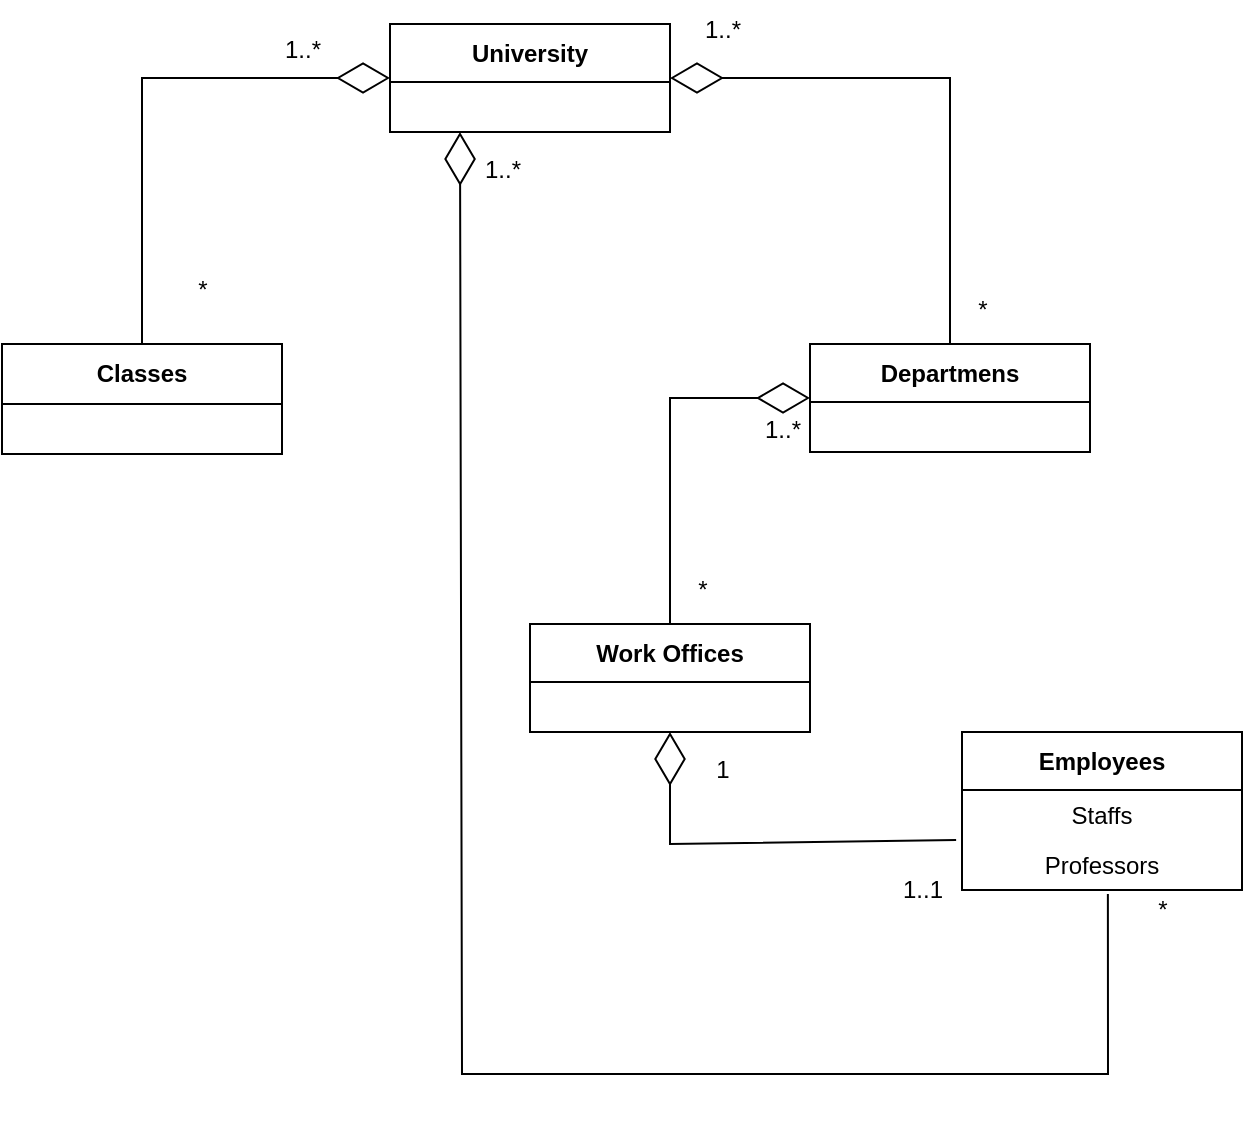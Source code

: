 <mxfile version="22.1.4" type="device">
  <diagram id="C5RBs43oDa-KdzZeNtuy" name="Page-1">
    <mxGraphModel dx="792" dy="1180" grid="1" gridSize="10" guides="1" tooltips="1" connect="1" arrows="1" fold="1" page="1" pageScale="1" pageWidth="827" pageHeight="1169" math="0" shadow="0">
      <root>
        <mxCell id="WIyWlLk6GJQsqaUBKTNV-0" />
        <mxCell id="WIyWlLk6GJQsqaUBKTNV-1" parent="WIyWlLk6GJQsqaUBKTNV-0" />
        <mxCell id="zOvtye-YAepDupUO4kSK-0" value="University" style="swimlane;fontStyle=1;align=center;verticalAlign=middle;childLayout=stackLayout;horizontal=1;startSize=29;horizontalStack=0;resizeParent=1;resizeParentMax=0;resizeLast=0;collapsible=0;marginBottom=0;html=1;whiteSpace=wrap;" vertex="1" parent="WIyWlLk6GJQsqaUBKTNV-1">
          <mxGeometry x="344" y="60" width="140" height="54" as="geometry" />
        </mxCell>
        <mxCell id="zOvtye-YAepDupUO4kSK-3" value="Classes" style="swimlane;fontStyle=1;align=center;verticalAlign=middle;childLayout=stackLayout;horizontal=1;startSize=30;horizontalStack=0;resizeParent=1;resizeParentMax=0;resizeLast=0;collapsible=0;marginBottom=0;html=1;whiteSpace=wrap;" vertex="1" parent="WIyWlLk6GJQsqaUBKTNV-1">
          <mxGeometry x="150" y="220" width="140" height="55" as="geometry" />
        </mxCell>
        <mxCell id="zOvtye-YAepDupUO4kSK-6" value="Departmens" style="swimlane;fontStyle=1;align=center;verticalAlign=middle;childLayout=stackLayout;horizontal=1;startSize=29;horizontalStack=0;resizeParent=1;resizeParentMax=0;resizeLast=0;collapsible=0;marginBottom=0;html=1;whiteSpace=wrap;" vertex="1" parent="WIyWlLk6GJQsqaUBKTNV-1">
          <mxGeometry x="554" y="220" width="140" height="54" as="geometry" />
        </mxCell>
        <mxCell id="zOvtye-YAepDupUO4kSK-9" value="Work Offices" style="swimlane;fontStyle=1;align=center;verticalAlign=middle;childLayout=stackLayout;horizontal=1;startSize=29;horizontalStack=0;resizeParent=1;resizeParentMax=0;resizeLast=0;collapsible=0;marginBottom=0;html=1;whiteSpace=wrap;" vertex="1" parent="WIyWlLk6GJQsqaUBKTNV-1">
          <mxGeometry x="414" y="360" width="140" height="54" as="geometry" />
        </mxCell>
        <mxCell id="zOvtye-YAepDupUO4kSK-12" value="Employees" style="swimlane;fontStyle=1;align=center;verticalAlign=middle;childLayout=stackLayout;horizontal=1;startSize=29;horizontalStack=0;resizeParent=1;resizeParentMax=0;resizeLast=0;collapsible=0;marginBottom=0;html=1;whiteSpace=wrap;" vertex="1" parent="WIyWlLk6GJQsqaUBKTNV-1">
          <mxGeometry x="630" y="414" width="140" height="79" as="geometry" />
        </mxCell>
        <mxCell id="zOvtye-YAepDupUO4kSK-13" value="Staffs" style="text;html=1;strokeColor=none;fillColor=none;align=center;verticalAlign=middle;spacingLeft=4;spacingRight=4;overflow=hidden;rotatable=0;points=[[0,0.5],[1,0.5]];portConstraint=eastwest;whiteSpace=wrap;" vertex="1" parent="zOvtye-YAepDupUO4kSK-12">
          <mxGeometry y="29" width="140" height="25" as="geometry" />
        </mxCell>
        <mxCell id="zOvtye-YAepDupUO4kSK-14" value="Professors" style="text;html=1;strokeColor=none;fillColor=none;align=center;verticalAlign=middle;spacingLeft=4;spacingRight=4;overflow=hidden;rotatable=0;points=[[0,0.5],[1,0.5]];portConstraint=eastwest;whiteSpace=wrap;" vertex="1" parent="zOvtye-YAepDupUO4kSK-12">
          <mxGeometry y="54" width="140" height="25" as="geometry" />
        </mxCell>
        <mxCell id="zOvtye-YAepDupUO4kSK-15" value="" style="endArrow=diamondThin;endFill=0;endSize=24;html=1;rounded=0;entryX=0;entryY=0.5;entryDx=0;entryDy=0;exitX=0.5;exitY=0;exitDx=0;exitDy=0;" edge="1" parent="WIyWlLk6GJQsqaUBKTNV-1" source="zOvtye-YAepDupUO4kSK-9" target="zOvtye-YAepDupUO4kSK-6">
          <mxGeometry width="160" relative="1" as="geometry">
            <mxPoint x="404" y="310" as="sourcePoint" />
            <mxPoint x="564" y="310" as="targetPoint" />
            <Array as="points">
              <mxPoint x="484" y="247" />
            </Array>
          </mxGeometry>
        </mxCell>
        <mxCell id="zOvtye-YAepDupUO4kSK-16" value="" style="endArrow=diamondThin;endFill=0;endSize=24;html=1;rounded=0;entryX=0.5;entryY=1;entryDx=0;entryDy=0;exitX=-0.021;exitY=1;exitDx=0;exitDy=0;exitPerimeter=0;" edge="1" parent="WIyWlLk6GJQsqaUBKTNV-1" source="zOvtye-YAepDupUO4kSK-13" target="zOvtye-YAepDupUO4kSK-9">
          <mxGeometry width="160" relative="1" as="geometry">
            <mxPoint x="484" y="480" as="sourcePoint" />
            <mxPoint x="610" y="480" as="targetPoint" />
            <Array as="points">
              <mxPoint x="484" y="470" />
            </Array>
          </mxGeometry>
        </mxCell>
        <mxCell id="zOvtye-YAepDupUO4kSK-17" value="" style="endArrow=diamondThin;endFill=0;endSize=24;html=1;rounded=0;entryX=1;entryY=0.5;entryDx=0;entryDy=0;exitX=0.5;exitY=0;exitDx=0;exitDy=0;" edge="1" parent="WIyWlLk6GJQsqaUBKTNV-1" source="zOvtye-YAepDupUO4kSK-6" target="zOvtye-YAepDupUO4kSK-0">
          <mxGeometry width="160" relative="1" as="geometry">
            <mxPoint x="534" y="160" as="sourcePoint" />
            <mxPoint x="694" y="160" as="targetPoint" />
            <Array as="points">
              <mxPoint x="624" y="87" />
            </Array>
          </mxGeometry>
        </mxCell>
        <mxCell id="zOvtye-YAepDupUO4kSK-18" value="" style="endArrow=diamondThin;endFill=0;endSize=24;html=1;rounded=0;entryX=0;entryY=0.5;entryDx=0;entryDy=0;exitX=0.5;exitY=0;exitDx=0;exitDy=0;" edge="1" parent="WIyWlLk6GJQsqaUBKTNV-1" source="zOvtye-YAepDupUO4kSK-3" target="zOvtye-YAepDupUO4kSK-0">
          <mxGeometry width="160" relative="1" as="geometry">
            <mxPoint x="150" y="150" as="sourcePoint" />
            <mxPoint x="310" y="150" as="targetPoint" />
            <Array as="points">
              <mxPoint x="220" y="87" />
            </Array>
          </mxGeometry>
        </mxCell>
        <mxCell id="zOvtye-YAepDupUO4kSK-19" value="1..1" style="text;html=1;align=center;verticalAlign=middle;resizable=0;points=[];autosize=1;strokeColor=none;fillColor=none;" vertex="1" parent="WIyWlLk6GJQsqaUBKTNV-1">
          <mxGeometry x="590" y="478" width="40" height="30" as="geometry" />
        </mxCell>
        <mxCell id="zOvtye-YAepDupUO4kSK-20" value="1..*" style="text;html=1;align=center;verticalAlign=middle;resizable=0;points=[];autosize=1;strokeColor=none;fillColor=none;" vertex="1" parent="WIyWlLk6GJQsqaUBKTNV-1">
          <mxGeometry x="520" y="248" width="40" height="30" as="geometry" />
        </mxCell>
        <mxCell id="zOvtye-YAepDupUO4kSK-21" value="*" style="text;html=1;align=center;verticalAlign=middle;resizable=0;points=[];autosize=1;strokeColor=none;fillColor=none;" vertex="1" parent="WIyWlLk6GJQsqaUBKTNV-1">
          <mxGeometry x="485" y="328" width="30" height="30" as="geometry" />
        </mxCell>
        <mxCell id="zOvtye-YAepDupUO4kSK-22" value="1&lt;br&gt;" style="text;html=1;align=center;verticalAlign=middle;resizable=0;points=[];autosize=1;strokeColor=none;fillColor=none;" vertex="1" parent="WIyWlLk6GJQsqaUBKTNV-1">
          <mxGeometry x="495" y="418" width="30" height="30" as="geometry" />
        </mxCell>
        <mxCell id="zOvtye-YAepDupUO4kSK-23" value="1..*" style="text;html=1;align=center;verticalAlign=middle;resizable=0;points=[];autosize=1;strokeColor=none;fillColor=none;" vertex="1" parent="WIyWlLk6GJQsqaUBKTNV-1">
          <mxGeometry x="490" y="48" width="40" height="30" as="geometry" />
        </mxCell>
        <mxCell id="zOvtye-YAepDupUO4kSK-24" value="*" style="text;html=1;align=center;verticalAlign=middle;resizable=0;points=[];autosize=1;strokeColor=none;fillColor=none;" vertex="1" parent="WIyWlLk6GJQsqaUBKTNV-1">
          <mxGeometry x="625" y="188" width="30" height="30" as="geometry" />
        </mxCell>
        <mxCell id="zOvtye-YAepDupUO4kSK-25" value="1..*" style="text;html=1;align=center;verticalAlign=middle;resizable=0;points=[];autosize=1;strokeColor=none;fillColor=none;" vertex="1" parent="WIyWlLk6GJQsqaUBKTNV-1">
          <mxGeometry x="280" y="58" width="40" height="30" as="geometry" />
        </mxCell>
        <mxCell id="zOvtye-YAepDupUO4kSK-26" value="*" style="text;html=1;align=center;verticalAlign=middle;resizable=0;points=[];autosize=1;strokeColor=none;fillColor=none;" vertex="1" parent="WIyWlLk6GJQsqaUBKTNV-1">
          <mxGeometry x="235" y="178" width="30" height="30" as="geometry" />
        </mxCell>
        <mxCell id="zOvtye-YAepDupUO4kSK-27" value="" style="endArrow=diamondThin;endFill=0;endSize=24;html=1;rounded=0;entryX=0.25;entryY=1;entryDx=0;entryDy=0;exitX=0.521;exitY=1.08;exitDx=0;exitDy=0;exitPerimeter=0;" edge="1" parent="WIyWlLk6GJQsqaUBKTNV-1" source="zOvtye-YAepDupUO4kSK-14" target="zOvtye-YAepDupUO4kSK-0">
          <mxGeometry width="160" relative="1" as="geometry">
            <mxPoint x="700" y="590" as="sourcePoint" />
            <mxPoint x="740" y="585" as="targetPoint" />
            <Array as="points">
              <mxPoint x="703" y="585" />
              <mxPoint x="380" y="585" />
            </Array>
          </mxGeometry>
        </mxCell>
        <mxCell id="zOvtye-YAepDupUO4kSK-29" value="1..*" style="text;html=1;align=center;verticalAlign=middle;resizable=0;points=[];autosize=1;strokeColor=none;fillColor=none;" vertex="1" parent="WIyWlLk6GJQsqaUBKTNV-1">
          <mxGeometry x="380" y="118" width="40" height="30" as="geometry" />
        </mxCell>
        <mxCell id="zOvtye-YAepDupUO4kSK-30" value="*" style="text;html=1;align=center;verticalAlign=middle;resizable=0;points=[];autosize=1;strokeColor=none;fillColor=none;" vertex="1" parent="WIyWlLk6GJQsqaUBKTNV-1">
          <mxGeometry x="715" y="488" width="30" height="30" as="geometry" />
        </mxCell>
      </root>
    </mxGraphModel>
  </diagram>
</mxfile>
